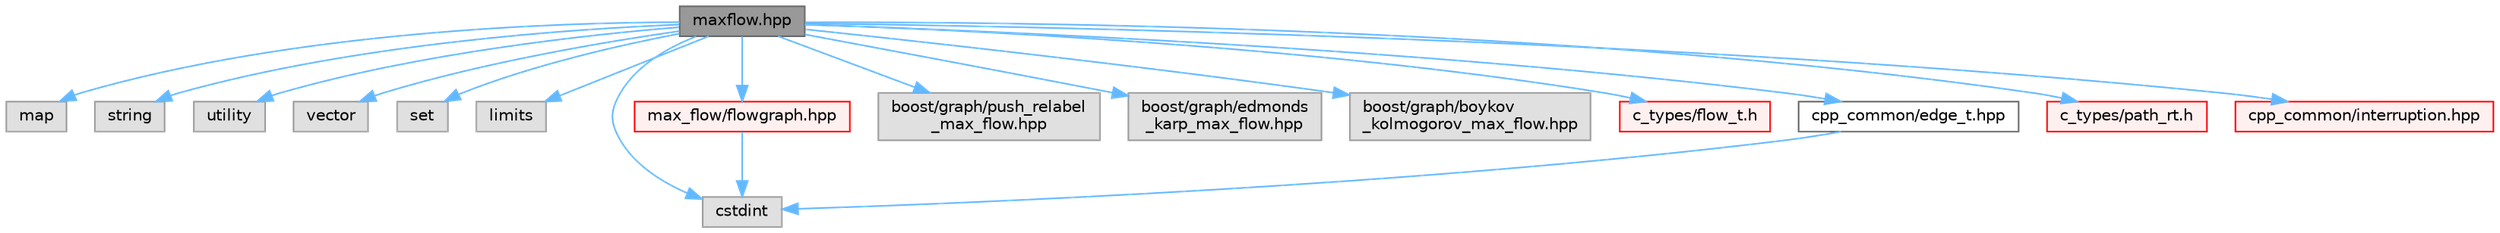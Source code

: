 digraph "maxflow.hpp"
{
 // LATEX_PDF_SIZE
  bgcolor="transparent";
  edge [fontname=Helvetica,fontsize=10,labelfontname=Helvetica,labelfontsize=10];
  node [fontname=Helvetica,fontsize=10,shape=box,height=0.2,width=0.4];
  Node1 [id="Node000001",label="maxflow.hpp",height=0.2,width=0.4,color="gray40", fillcolor="grey60", style="filled", fontcolor="black",tooltip=" "];
  Node1 -> Node2 [id="edge1_Node000001_Node000002",color="steelblue1",style="solid",tooltip=" "];
  Node2 [id="Node000002",label="map",height=0.2,width=0.4,color="grey60", fillcolor="#E0E0E0", style="filled",tooltip=" "];
  Node1 -> Node3 [id="edge2_Node000001_Node000003",color="steelblue1",style="solid",tooltip=" "];
  Node3 [id="Node000003",label="string",height=0.2,width=0.4,color="grey60", fillcolor="#E0E0E0", style="filled",tooltip=" "];
  Node1 -> Node4 [id="edge3_Node000001_Node000004",color="steelblue1",style="solid",tooltip=" "];
  Node4 [id="Node000004",label="utility",height=0.2,width=0.4,color="grey60", fillcolor="#E0E0E0", style="filled",tooltip=" "];
  Node1 -> Node5 [id="edge4_Node000001_Node000005",color="steelblue1",style="solid",tooltip=" "];
  Node5 [id="Node000005",label="vector",height=0.2,width=0.4,color="grey60", fillcolor="#E0E0E0", style="filled",tooltip=" "];
  Node1 -> Node6 [id="edge5_Node000001_Node000006",color="steelblue1",style="solid",tooltip=" "];
  Node6 [id="Node000006",label="set",height=0.2,width=0.4,color="grey60", fillcolor="#E0E0E0", style="filled",tooltip=" "];
  Node1 -> Node7 [id="edge6_Node000001_Node000007",color="steelblue1",style="solid",tooltip=" "];
  Node7 [id="Node000007",label="limits",height=0.2,width=0.4,color="grey60", fillcolor="#E0E0E0", style="filled",tooltip=" "];
  Node1 -> Node8 [id="edge7_Node000001_Node000008",color="steelblue1",style="solid",tooltip=" "];
  Node8 [id="Node000008",label="cstdint",height=0.2,width=0.4,color="grey60", fillcolor="#E0E0E0", style="filled",tooltip=" "];
  Node1 -> Node9 [id="edge8_Node000001_Node000009",color="steelblue1",style="solid",tooltip=" "];
  Node9 [id="Node000009",label="max_flow/flowgraph.hpp",height=0.2,width=0.4,color="red", fillcolor="#FFF0F0", style="filled",URL="$flowgraph_8hpp.html",tooltip=" "];
  Node9 -> Node8 [id="edge9_Node000009_Node000008",color="steelblue1",style="solid",tooltip=" "];
  Node1 -> Node12 [id="edge10_Node000001_Node000012",color="steelblue1",style="solid",tooltip=" "];
  Node12 [id="Node000012",label="boost/graph/push_relabel\l_max_flow.hpp",height=0.2,width=0.4,color="grey60", fillcolor="#E0E0E0", style="filled",tooltip=" "];
  Node1 -> Node13 [id="edge11_Node000001_Node000013",color="steelblue1",style="solid",tooltip=" "];
  Node13 [id="Node000013",label="boost/graph/edmonds\l_karp_max_flow.hpp",height=0.2,width=0.4,color="grey60", fillcolor="#E0E0E0", style="filled",tooltip=" "];
  Node1 -> Node14 [id="edge12_Node000001_Node000014",color="steelblue1",style="solid",tooltip=" "];
  Node14 [id="Node000014",label="boost/graph/boykov\l_kolmogorov_max_flow.hpp",height=0.2,width=0.4,color="grey60", fillcolor="#E0E0E0", style="filled",tooltip=" "];
  Node1 -> Node15 [id="edge13_Node000001_Node000015",color="steelblue1",style="solid",tooltip=" "];
  Node15 [id="Node000015",label="c_types/flow_t.h",height=0.2,width=0.4,color="red", fillcolor="#FFF0F0", style="filled",URL="$flow__t_8h.html",tooltip=" "];
  Node1 -> Node17 [id="edge14_Node000001_Node000017",color="steelblue1",style="solid",tooltip=" "];
  Node17 [id="Node000017",label="cpp_common/edge_t.hpp",height=0.2,width=0.4,color="grey40", fillcolor="white", style="filled",URL="$edge__t_8hpp.html",tooltip=" "];
  Node17 -> Node8 [id="edge15_Node000017_Node000008",color="steelblue1",style="solid",tooltip=" "];
  Node1 -> Node18 [id="edge16_Node000001_Node000018",color="steelblue1",style="solid",tooltip=" "];
  Node18 [id="Node000018",label="c_types/path_rt.h",height=0.2,width=0.4,color="red", fillcolor="#FFF0F0", style="filled",URL="$path__rt_8h.html",tooltip=" "];
  Node1 -> Node19 [id="edge17_Node000001_Node000019",color="steelblue1",style="solid",tooltip=" "];
  Node19 [id="Node000019",label="cpp_common/interruption.hpp",height=0.2,width=0.4,color="red", fillcolor="#FFF0F0", style="filled",URL="$interruption_8hpp.html",tooltip=" "];
}

